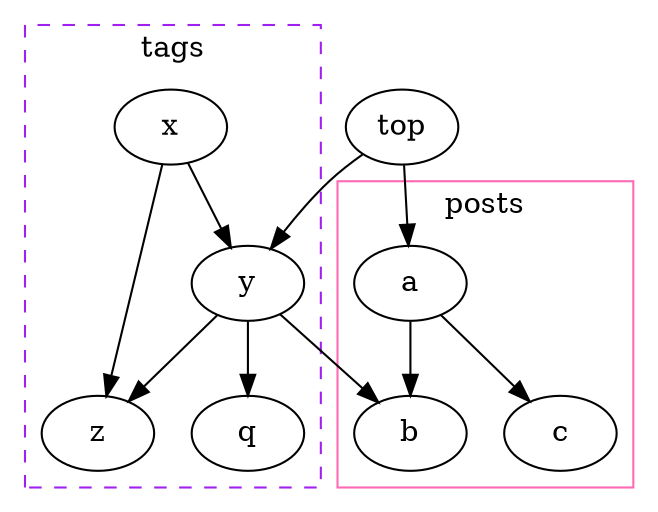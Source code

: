 digraph G {
	node [label="\N"];
	graph [bb="0,0,308,250",
		_draw_="c 5 -white C 5 -white P 4 0 0 0 250 308 250 308 0 ",
		xdotversion="1.2"];
	subgraph cluster_0 {
		graph [label="posts",
			color=hotpink,
			lp="229,153",
			bb="158,16,300,165",
			_ldraw_="F 14.000000 11 -Times-Roman c 5 -black T 229 148 0 82 11 -posts ",
			_draw_="c 7 -hotpink p 4 158 16 158 165 300 165 300 16 ",
			xdotversion=""];
		a [pos="193,114", width="0.75", height="0.50", _draw_="c 5 -black e 193 114 27 18 ", _ldraw_="F 14.000000 11 -Times-Roman c 5 -black T 193 109 0 9 1 -a "];
		b [pos="193,42", width="0.75", height="0.50", _draw_="c 5 -black e 193 42 27 18 ", _ldraw_="F 14.000000 11 -Times-Roman c 5 -black T 193 37 0 9 1 -b "];
		c [pos="265,42", width="0.75", height="0.50", _draw_="c 5 -black e 265 42 27 18 ", _ldraw_="F 14.000000 11 -Times-Roman c 5 -black T 265 37 0 8 1 -c "];
		a -> b [pos="e,193,60 193,96 193,88 193,79 193,70", _draw_="c 5 -black B 4 193 96 193 88 193 79 193 70 ", _hdraw_="S 5 -solid S 15 -setlinewidth(1) c 5 -black C 5 -black P 3 197 70 193 60 190 70 "];
		a -> c [pos="e,250,57 208,99 218,89 231,76 243,64", _draw_="c 5 -black B 4 208 99 218 89 231 76 243 64 ", _hdraw_="S 5 -solid S 15 -setlinewidth(1) c 5 -black C 5 -black P 3 245 67 250 57 240 62 "];
	}
	subgraph cluster_1 {
		graph [label=tags,
			color=purple,
			style=dashed,
			lp="79,230",
			bb="8,16,150,242",
			_ldraw_="F 14.000000 11 -Times-Roman c 5 -black T 79 225 0 57 5 -tags ",
			_draw_="S 6 -dashed c 6 -purple p 4 8 16 8 242 150 242 150 16 ",
			xdotversion=""];
		x [pos="79,191", width="0.75", height="0.50", _draw_="c 5 -black e 79 191 27 18 ", _ldraw_="F 14.000000 11 -Times-Roman c 5 -black T 79 186 0 8 1 -x "];
		y [pos="115,114", width="0.75", height="0.50", _draw_="c 5 -black e 115 114 27 18 ", _ldraw_="F 14.000000 11 -Times-Roman c 5 -black T 115 109 0 8 1 -y "];
		z [pos="43,42", width="0.75", height="0.50", _draw_="c 5 -black e 43 42 27 18 ", _ldraw_="F 14.000000 11 -Times-Roman c 5 -black T 43 37 0 8 1 -z "];
		q [pos="115,42", width="0.75", height="0.50", _draw_="c 5 -black e 115 42 27 18 ", _ldraw_="F 14.000000 11 -Times-Roman c 5 -black T 115 37 0 9 1 -q "];
		x -> y [pos="e,107,131 87,174 92,164 97,151 103,140", _draw_="c 5 -black B 4 87 174 92 164 97 151 103 140 ", _hdraw_="S 5 -solid S 15 -setlinewidth(1) c 5 -black C 5 -black P 3 106 142 107 131 100 139 "];
		x -> z [pos="e,47,60 75,173 69,147 57,100 49,70", _draw_="c 5 -black B 4 75 173 69 147 57 100 49 70 ", _hdraw_="S 5 -solid S 15 -setlinewidth(1) c 5 -black C 5 -black P 3 52 69 47 60 46 70 "];
		y -> z [pos="e,58,57 100,99 90,89 77,76 65,64", _draw_="c 5 -black B 4 100 99 90 89 77 76 65 64 ", _hdraw_="S 5 -solid S 15 -setlinewidth(1) c 5 -black C 5 -black P 3 68 62 58 57 63 67 "];
		y -> q [pos="e,115,60 115,96 115,88 115,79 115,70", _draw_="c 5 -black B 4 115 96 115 88 115 79 115 70 ", _hdraw_="S 5 -solid S 15 -setlinewidth(1) c 5 -black C 5 -black P 3 119 70 115 60 112 70 "];
	}
	top [pos="189,191", width="0.75", height="0.50", _draw_="c 5 -black e 189 191 27 18 ", _ldraw_="F 14.000000 11 -Times-Roman c 5 -black T 189 186 0 25 3 -top "];
	top -> a [pos="e,192,132 190,173 191,164 191,152 191,142", _draw_="c 5 -black B 4 190 173 191 164 191 152 191 142 ", _hdraw_="S 5 -solid S 15 -setlinewidth(1) c 5 -black C 5 -black P 3 194 142 192 132 188 142 "];
	top -> y [pos="e,126,131 170,178 164,174 159,169 154,165 146,157 139,147 132,139", _draw_="c 5 -black B 7 170 178 164 174 159 169 154 165 146 157 139 147 132 139 ", _hdraw_="S 5 -solid S 15 -setlinewidth(1) c 5 -black C 5 -black P 3 135 137 126 131 129 141 "];
	y -> b [pos="e,177,57 131,99 142,89 157,75 169,64", _draw_="c 5 -black B 4 131 99 142 89 157 75 169 64 ", _hdraw_="S 5 -solid S 15 -setlinewidth(1) c 5 -black C 5 -black P 3 172 66 177 57 167 61 "];
}
